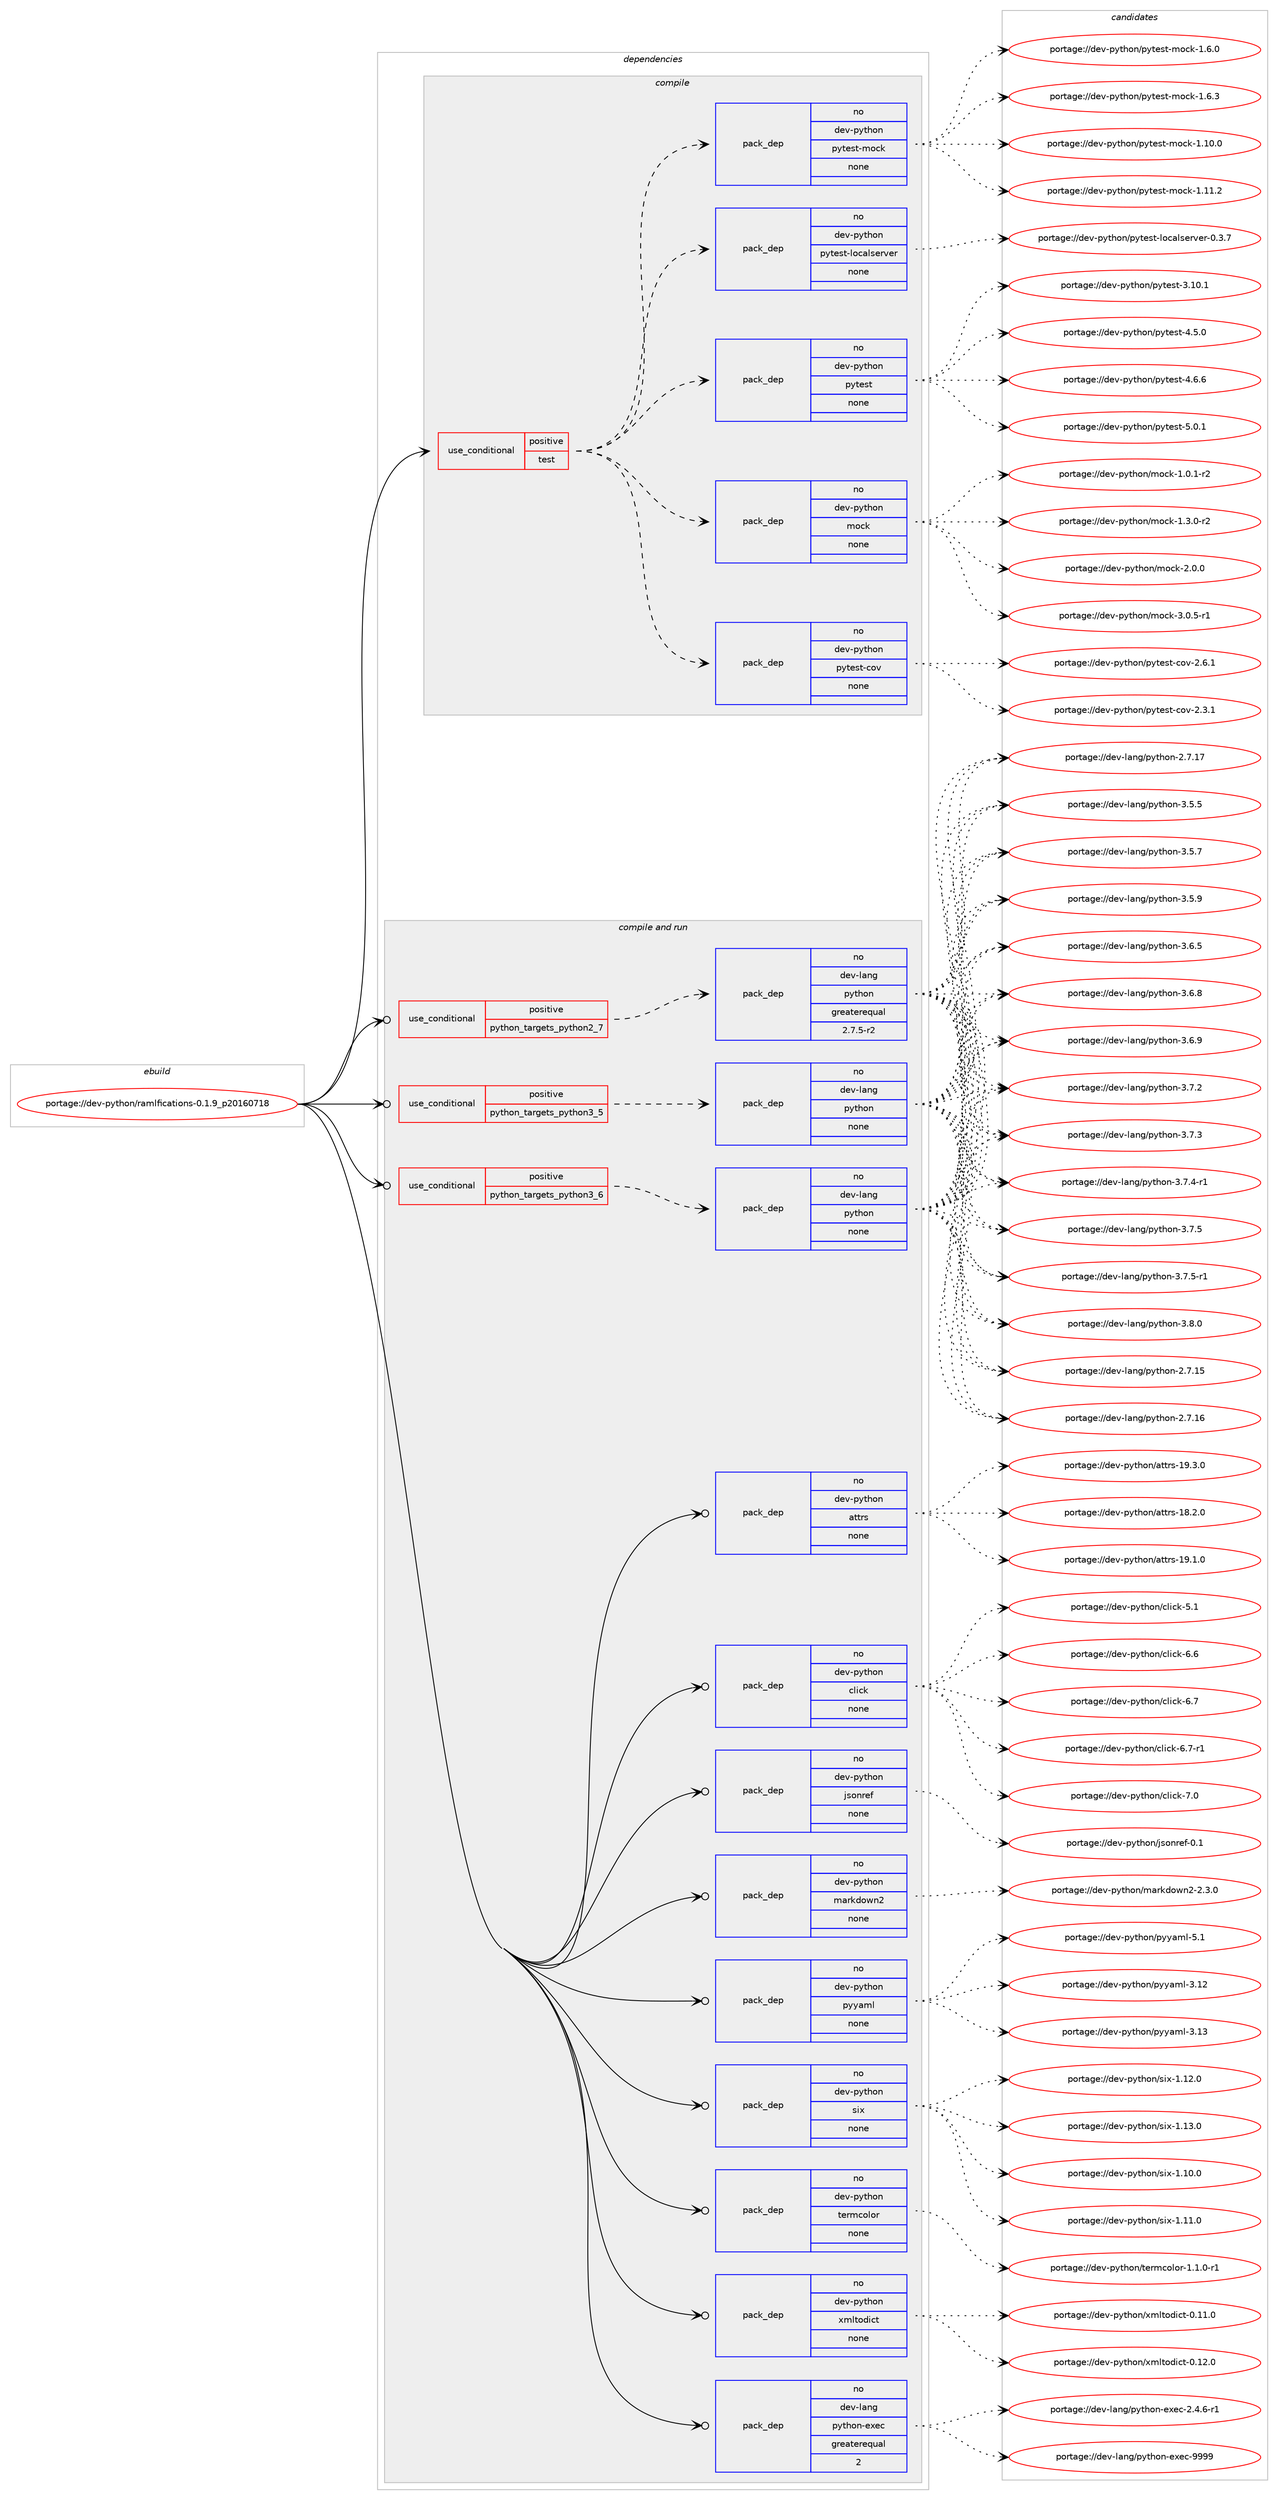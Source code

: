 digraph prolog {

# *************
# Graph options
# *************

newrank=true;
concentrate=true;
compound=true;
graph [rankdir=LR,fontname=Helvetica,fontsize=10,ranksep=1.5];#, ranksep=2.5, nodesep=0.2];
edge  [arrowhead=vee];
node  [fontname=Helvetica,fontsize=10];

# **********
# The ebuild
# **********

subgraph cluster_leftcol {
color=gray;
rank=same;
label=<<i>ebuild</i>>;
id [label="portage://dev-python/ramlfications-0.1.9_p20160718", color=red, width=4, href="../dev-python/ramlfications-0.1.9_p20160718.svg"];
}

# ****************
# The dependencies
# ****************

subgraph cluster_midcol {
color=gray;
label=<<i>dependencies</i>>;
subgraph cluster_compile {
fillcolor="#eeeeee";
style=filled;
label=<<i>compile</i>>;
subgraph cond37703 {
dependency169515 [label=<<TABLE BORDER="0" CELLBORDER="1" CELLSPACING="0" CELLPADDING="4"><TR><TD ROWSPAN="3" CELLPADDING="10">use_conditional</TD></TR><TR><TD>positive</TD></TR><TR><TD>test</TD></TR></TABLE>>, shape=none, color=red];
subgraph pack128412 {
dependency169516 [label=<<TABLE BORDER="0" CELLBORDER="1" CELLSPACING="0" CELLPADDING="4" WIDTH="220"><TR><TD ROWSPAN="6" CELLPADDING="30">pack_dep</TD></TR><TR><TD WIDTH="110">no</TD></TR><TR><TD>dev-python</TD></TR><TR><TD>mock</TD></TR><TR><TD>none</TD></TR><TR><TD></TD></TR></TABLE>>, shape=none, color=blue];
}
dependency169515:e -> dependency169516:w [weight=20,style="dashed",arrowhead="vee"];
subgraph pack128413 {
dependency169517 [label=<<TABLE BORDER="0" CELLBORDER="1" CELLSPACING="0" CELLPADDING="4" WIDTH="220"><TR><TD ROWSPAN="6" CELLPADDING="30">pack_dep</TD></TR><TR><TD WIDTH="110">no</TD></TR><TR><TD>dev-python</TD></TR><TR><TD>pytest</TD></TR><TR><TD>none</TD></TR><TR><TD></TD></TR></TABLE>>, shape=none, color=blue];
}
dependency169515:e -> dependency169517:w [weight=20,style="dashed",arrowhead="vee"];
subgraph pack128414 {
dependency169518 [label=<<TABLE BORDER="0" CELLBORDER="1" CELLSPACING="0" CELLPADDING="4" WIDTH="220"><TR><TD ROWSPAN="6" CELLPADDING="30">pack_dep</TD></TR><TR><TD WIDTH="110">no</TD></TR><TR><TD>dev-python</TD></TR><TR><TD>pytest-localserver</TD></TR><TR><TD>none</TD></TR><TR><TD></TD></TR></TABLE>>, shape=none, color=blue];
}
dependency169515:e -> dependency169518:w [weight=20,style="dashed",arrowhead="vee"];
subgraph pack128415 {
dependency169519 [label=<<TABLE BORDER="0" CELLBORDER="1" CELLSPACING="0" CELLPADDING="4" WIDTH="220"><TR><TD ROWSPAN="6" CELLPADDING="30">pack_dep</TD></TR><TR><TD WIDTH="110">no</TD></TR><TR><TD>dev-python</TD></TR><TR><TD>pytest-mock</TD></TR><TR><TD>none</TD></TR><TR><TD></TD></TR></TABLE>>, shape=none, color=blue];
}
dependency169515:e -> dependency169519:w [weight=20,style="dashed",arrowhead="vee"];
subgraph pack128416 {
dependency169520 [label=<<TABLE BORDER="0" CELLBORDER="1" CELLSPACING="0" CELLPADDING="4" WIDTH="220"><TR><TD ROWSPAN="6" CELLPADDING="30">pack_dep</TD></TR><TR><TD WIDTH="110">no</TD></TR><TR><TD>dev-python</TD></TR><TR><TD>pytest-cov</TD></TR><TR><TD>none</TD></TR><TR><TD></TD></TR></TABLE>>, shape=none, color=blue];
}
dependency169515:e -> dependency169520:w [weight=20,style="dashed",arrowhead="vee"];
}
id:e -> dependency169515:w [weight=20,style="solid",arrowhead="vee"];
}
subgraph cluster_compileandrun {
fillcolor="#eeeeee";
style=filled;
label=<<i>compile and run</i>>;
subgraph cond37704 {
dependency169521 [label=<<TABLE BORDER="0" CELLBORDER="1" CELLSPACING="0" CELLPADDING="4"><TR><TD ROWSPAN="3" CELLPADDING="10">use_conditional</TD></TR><TR><TD>positive</TD></TR><TR><TD>python_targets_python2_7</TD></TR></TABLE>>, shape=none, color=red];
subgraph pack128417 {
dependency169522 [label=<<TABLE BORDER="0" CELLBORDER="1" CELLSPACING="0" CELLPADDING="4" WIDTH="220"><TR><TD ROWSPAN="6" CELLPADDING="30">pack_dep</TD></TR><TR><TD WIDTH="110">no</TD></TR><TR><TD>dev-lang</TD></TR><TR><TD>python</TD></TR><TR><TD>greaterequal</TD></TR><TR><TD>2.7.5-r2</TD></TR></TABLE>>, shape=none, color=blue];
}
dependency169521:e -> dependency169522:w [weight=20,style="dashed",arrowhead="vee"];
}
id:e -> dependency169521:w [weight=20,style="solid",arrowhead="odotvee"];
subgraph cond37705 {
dependency169523 [label=<<TABLE BORDER="0" CELLBORDER="1" CELLSPACING="0" CELLPADDING="4"><TR><TD ROWSPAN="3" CELLPADDING="10">use_conditional</TD></TR><TR><TD>positive</TD></TR><TR><TD>python_targets_python3_5</TD></TR></TABLE>>, shape=none, color=red];
subgraph pack128418 {
dependency169524 [label=<<TABLE BORDER="0" CELLBORDER="1" CELLSPACING="0" CELLPADDING="4" WIDTH="220"><TR><TD ROWSPAN="6" CELLPADDING="30">pack_dep</TD></TR><TR><TD WIDTH="110">no</TD></TR><TR><TD>dev-lang</TD></TR><TR><TD>python</TD></TR><TR><TD>none</TD></TR><TR><TD></TD></TR></TABLE>>, shape=none, color=blue];
}
dependency169523:e -> dependency169524:w [weight=20,style="dashed",arrowhead="vee"];
}
id:e -> dependency169523:w [weight=20,style="solid",arrowhead="odotvee"];
subgraph cond37706 {
dependency169525 [label=<<TABLE BORDER="0" CELLBORDER="1" CELLSPACING="0" CELLPADDING="4"><TR><TD ROWSPAN="3" CELLPADDING="10">use_conditional</TD></TR><TR><TD>positive</TD></TR><TR><TD>python_targets_python3_6</TD></TR></TABLE>>, shape=none, color=red];
subgraph pack128419 {
dependency169526 [label=<<TABLE BORDER="0" CELLBORDER="1" CELLSPACING="0" CELLPADDING="4" WIDTH="220"><TR><TD ROWSPAN="6" CELLPADDING="30">pack_dep</TD></TR><TR><TD WIDTH="110">no</TD></TR><TR><TD>dev-lang</TD></TR><TR><TD>python</TD></TR><TR><TD>none</TD></TR><TR><TD></TD></TR></TABLE>>, shape=none, color=blue];
}
dependency169525:e -> dependency169526:w [weight=20,style="dashed",arrowhead="vee"];
}
id:e -> dependency169525:w [weight=20,style="solid",arrowhead="odotvee"];
subgraph pack128420 {
dependency169527 [label=<<TABLE BORDER="0" CELLBORDER="1" CELLSPACING="0" CELLPADDING="4" WIDTH="220"><TR><TD ROWSPAN="6" CELLPADDING="30">pack_dep</TD></TR><TR><TD WIDTH="110">no</TD></TR><TR><TD>dev-lang</TD></TR><TR><TD>python-exec</TD></TR><TR><TD>greaterequal</TD></TR><TR><TD>2</TD></TR></TABLE>>, shape=none, color=blue];
}
id:e -> dependency169527:w [weight=20,style="solid",arrowhead="odotvee"];
subgraph pack128421 {
dependency169528 [label=<<TABLE BORDER="0" CELLBORDER="1" CELLSPACING="0" CELLPADDING="4" WIDTH="220"><TR><TD ROWSPAN="6" CELLPADDING="30">pack_dep</TD></TR><TR><TD WIDTH="110">no</TD></TR><TR><TD>dev-python</TD></TR><TR><TD>attrs</TD></TR><TR><TD>none</TD></TR><TR><TD></TD></TR></TABLE>>, shape=none, color=blue];
}
id:e -> dependency169528:w [weight=20,style="solid",arrowhead="odotvee"];
subgraph pack128422 {
dependency169529 [label=<<TABLE BORDER="0" CELLBORDER="1" CELLSPACING="0" CELLPADDING="4" WIDTH="220"><TR><TD ROWSPAN="6" CELLPADDING="30">pack_dep</TD></TR><TR><TD WIDTH="110">no</TD></TR><TR><TD>dev-python</TD></TR><TR><TD>click</TD></TR><TR><TD>none</TD></TR><TR><TD></TD></TR></TABLE>>, shape=none, color=blue];
}
id:e -> dependency169529:w [weight=20,style="solid",arrowhead="odotvee"];
subgraph pack128423 {
dependency169530 [label=<<TABLE BORDER="0" CELLBORDER="1" CELLSPACING="0" CELLPADDING="4" WIDTH="220"><TR><TD ROWSPAN="6" CELLPADDING="30">pack_dep</TD></TR><TR><TD WIDTH="110">no</TD></TR><TR><TD>dev-python</TD></TR><TR><TD>jsonref</TD></TR><TR><TD>none</TD></TR><TR><TD></TD></TR></TABLE>>, shape=none, color=blue];
}
id:e -> dependency169530:w [weight=20,style="solid",arrowhead="odotvee"];
subgraph pack128424 {
dependency169531 [label=<<TABLE BORDER="0" CELLBORDER="1" CELLSPACING="0" CELLPADDING="4" WIDTH="220"><TR><TD ROWSPAN="6" CELLPADDING="30">pack_dep</TD></TR><TR><TD WIDTH="110">no</TD></TR><TR><TD>dev-python</TD></TR><TR><TD>markdown2</TD></TR><TR><TD>none</TD></TR><TR><TD></TD></TR></TABLE>>, shape=none, color=blue];
}
id:e -> dependency169531:w [weight=20,style="solid",arrowhead="odotvee"];
subgraph pack128425 {
dependency169532 [label=<<TABLE BORDER="0" CELLBORDER="1" CELLSPACING="0" CELLPADDING="4" WIDTH="220"><TR><TD ROWSPAN="6" CELLPADDING="30">pack_dep</TD></TR><TR><TD WIDTH="110">no</TD></TR><TR><TD>dev-python</TD></TR><TR><TD>pyyaml</TD></TR><TR><TD>none</TD></TR><TR><TD></TD></TR></TABLE>>, shape=none, color=blue];
}
id:e -> dependency169532:w [weight=20,style="solid",arrowhead="odotvee"];
subgraph pack128426 {
dependency169533 [label=<<TABLE BORDER="0" CELLBORDER="1" CELLSPACING="0" CELLPADDING="4" WIDTH="220"><TR><TD ROWSPAN="6" CELLPADDING="30">pack_dep</TD></TR><TR><TD WIDTH="110">no</TD></TR><TR><TD>dev-python</TD></TR><TR><TD>six</TD></TR><TR><TD>none</TD></TR><TR><TD></TD></TR></TABLE>>, shape=none, color=blue];
}
id:e -> dependency169533:w [weight=20,style="solid",arrowhead="odotvee"];
subgraph pack128427 {
dependency169534 [label=<<TABLE BORDER="0" CELLBORDER="1" CELLSPACING="0" CELLPADDING="4" WIDTH="220"><TR><TD ROWSPAN="6" CELLPADDING="30">pack_dep</TD></TR><TR><TD WIDTH="110">no</TD></TR><TR><TD>dev-python</TD></TR><TR><TD>termcolor</TD></TR><TR><TD>none</TD></TR><TR><TD></TD></TR></TABLE>>, shape=none, color=blue];
}
id:e -> dependency169534:w [weight=20,style="solid",arrowhead="odotvee"];
subgraph pack128428 {
dependency169535 [label=<<TABLE BORDER="0" CELLBORDER="1" CELLSPACING="0" CELLPADDING="4" WIDTH="220"><TR><TD ROWSPAN="6" CELLPADDING="30">pack_dep</TD></TR><TR><TD WIDTH="110">no</TD></TR><TR><TD>dev-python</TD></TR><TR><TD>xmltodict</TD></TR><TR><TD>none</TD></TR><TR><TD></TD></TR></TABLE>>, shape=none, color=blue];
}
id:e -> dependency169535:w [weight=20,style="solid",arrowhead="odotvee"];
}
subgraph cluster_run {
fillcolor="#eeeeee";
style=filled;
label=<<i>run</i>>;
}
}

# **************
# The candidates
# **************

subgraph cluster_choices {
rank=same;
color=gray;
label=<<i>candidates</i>>;

subgraph choice128412 {
color=black;
nodesep=1;
choiceportage1001011184511212111610411111047109111991074549464846494511450 [label="portage://dev-python/mock-1.0.1-r2", color=red, width=4,href="../dev-python/mock-1.0.1-r2.svg"];
choiceportage1001011184511212111610411111047109111991074549465146484511450 [label="portage://dev-python/mock-1.3.0-r2", color=red, width=4,href="../dev-python/mock-1.3.0-r2.svg"];
choiceportage100101118451121211161041111104710911199107455046484648 [label="portage://dev-python/mock-2.0.0", color=red, width=4,href="../dev-python/mock-2.0.0.svg"];
choiceportage1001011184511212111610411111047109111991074551464846534511449 [label="portage://dev-python/mock-3.0.5-r1", color=red, width=4,href="../dev-python/mock-3.0.5-r1.svg"];
dependency169516:e -> choiceportage1001011184511212111610411111047109111991074549464846494511450:w [style=dotted,weight="100"];
dependency169516:e -> choiceportage1001011184511212111610411111047109111991074549465146484511450:w [style=dotted,weight="100"];
dependency169516:e -> choiceportage100101118451121211161041111104710911199107455046484648:w [style=dotted,weight="100"];
dependency169516:e -> choiceportage1001011184511212111610411111047109111991074551464846534511449:w [style=dotted,weight="100"];
}
subgraph choice128413 {
color=black;
nodesep=1;
choiceportage100101118451121211161041111104711212111610111511645514649484649 [label="portage://dev-python/pytest-3.10.1", color=red, width=4,href="../dev-python/pytest-3.10.1.svg"];
choiceportage1001011184511212111610411111047112121116101115116455246534648 [label="portage://dev-python/pytest-4.5.0", color=red, width=4,href="../dev-python/pytest-4.5.0.svg"];
choiceportage1001011184511212111610411111047112121116101115116455246544654 [label="portage://dev-python/pytest-4.6.6", color=red, width=4,href="../dev-python/pytest-4.6.6.svg"];
choiceportage1001011184511212111610411111047112121116101115116455346484649 [label="portage://dev-python/pytest-5.0.1", color=red, width=4,href="../dev-python/pytest-5.0.1.svg"];
dependency169517:e -> choiceportage100101118451121211161041111104711212111610111511645514649484649:w [style=dotted,weight="100"];
dependency169517:e -> choiceportage1001011184511212111610411111047112121116101115116455246534648:w [style=dotted,weight="100"];
dependency169517:e -> choiceportage1001011184511212111610411111047112121116101115116455246544654:w [style=dotted,weight="100"];
dependency169517:e -> choiceportage1001011184511212111610411111047112121116101115116455346484649:w [style=dotted,weight="100"];
}
subgraph choice128414 {
color=black;
nodesep=1;
choiceportage1001011184511212111610411111047112121116101115116451081119997108115101114118101114454846514655 [label="portage://dev-python/pytest-localserver-0.3.7", color=red, width=4,href="../dev-python/pytest-localserver-0.3.7.svg"];
dependency169518:e -> choiceportage1001011184511212111610411111047112121116101115116451081119997108115101114118101114454846514655:w [style=dotted,weight="100"];
}
subgraph choice128415 {
color=black;
nodesep=1;
choiceportage1001011184511212111610411111047112121116101115116451091119910745494649484648 [label="portage://dev-python/pytest-mock-1.10.0", color=red, width=4,href="../dev-python/pytest-mock-1.10.0.svg"];
choiceportage1001011184511212111610411111047112121116101115116451091119910745494649494650 [label="portage://dev-python/pytest-mock-1.11.2", color=red, width=4,href="../dev-python/pytest-mock-1.11.2.svg"];
choiceportage10010111845112121116104111110471121211161011151164510911199107454946544648 [label="portage://dev-python/pytest-mock-1.6.0", color=red, width=4,href="../dev-python/pytest-mock-1.6.0.svg"];
choiceportage10010111845112121116104111110471121211161011151164510911199107454946544651 [label="portage://dev-python/pytest-mock-1.6.3", color=red, width=4,href="../dev-python/pytest-mock-1.6.3.svg"];
dependency169519:e -> choiceportage1001011184511212111610411111047112121116101115116451091119910745494649484648:w [style=dotted,weight="100"];
dependency169519:e -> choiceportage1001011184511212111610411111047112121116101115116451091119910745494649494650:w [style=dotted,weight="100"];
dependency169519:e -> choiceportage10010111845112121116104111110471121211161011151164510911199107454946544648:w [style=dotted,weight="100"];
dependency169519:e -> choiceportage10010111845112121116104111110471121211161011151164510911199107454946544651:w [style=dotted,weight="100"];
}
subgraph choice128416 {
color=black;
nodesep=1;
choiceportage10010111845112121116104111110471121211161011151164599111118455046514649 [label="portage://dev-python/pytest-cov-2.3.1", color=red, width=4,href="../dev-python/pytest-cov-2.3.1.svg"];
choiceportage10010111845112121116104111110471121211161011151164599111118455046544649 [label="portage://dev-python/pytest-cov-2.6.1", color=red, width=4,href="../dev-python/pytest-cov-2.6.1.svg"];
dependency169520:e -> choiceportage10010111845112121116104111110471121211161011151164599111118455046514649:w [style=dotted,weight="100"];
dependency169520:e -> choiceportage10010111845112121116104111110471121211161011151164599111118455046544649:w [style=dotted,weight="100"];
}
subgraph choice128417 {
color=black;
nodesep=1;
choiceportage10010111845108971101034711212111610411111045504655464953 [label="portage://dev-lang/python-2.7.15", color=red, width=4,href="../dev-lang/python-2.7.15.svg"];
choiceportage10010111845108971101034711212111610411111045504655464954 [label="portage://dev-lang/python-2.7.16", color=red, width=4,href="../dev-lang/python-2.7.16.svg"];
choiceportage10010111845108971101034711212111610411111045504655464955 [label="portage://dev-lang/python-2.7.17", color=red, width=4,href="../dev-lang/python-2.7.17.svg"];
choiceportage100101118451089711010347112121116104111110455146534653 [label="portage://dev-lang/python-3.5.5", color=red, width=4,href="../dev-lang/python-3.5.5.svg"];
choiceportage100101118451089711010347112121116104111110455146534655 [label="portage://dev-lang/python-3.5.7", color=red, width=4,href="../dev-lang/python-3.5.7.svg"];
choiceportage100101118451089711010347112121116104111110455146534657 [label="portage://dev-lang/python-3.5.9", color=red, width=4,href="../dev-lang/python-3.5.9.svg"];
choiceportage100101118451089711010347112121116104111110455146544653 [label="portage://dev-lang/python-3.6.5", color=red, width=4,href="../dev-lang/python-3.6.5.svg"];
choiceportage100101118451089711010347112121116104111110455146544656 [label="portage://dev-lang/python-3.6.8", color=red, width=4,href="../dev-lang/python-3.6.8.svg"];
choiceportage100101118451089711010347112121116104111110455146544657 [label="portage://dev-lang/python-3.6.9", color=red, width=4,href="../dev-lang/python-3.6.9.svg"];
choiceportage100101118451089711010347112121116104111110455146554650 [label="portage://dev-lang/python-3.7.2", color=red, width=4,href="../dev-lang/python-3.7.2.svg"];
choiceportage100101118451089711010347112121116104111110455146554651 [label="portage://dev-lang/python-3.7.3", color=red, width=4,href="../dev-lang/python-3.7.3.svg"];
choiceportage1001011184510897110103471121211161041111104551465546524511449 [label="portage://dev-lang/python-3.7.4-r1", color=red, width=4,href="../dev-lang/python-3.7.4-r1.svg"];
choiceportage100101118451089711010347112121116104111110455146554653 [label="portage://dev-lang/python-3.7.5", color=red, width=4,href="../dev-lang/python-3.7.5.svg"];
choiceportage1001011184510897110103471121211161041111104551465546534511449 [label="portage://dev-lang/python-3.7.5-r1", color=red, width=4,href="../dev-lang/python-3.7.5-r1.svg"];
choiceportage100101118451089711010347112121116104111110455146564648 [label="portage://dev-lang/python-3.8.0", color=red, width=4,href="../dev-lang/python-3.8.0.svg"];
dependency169522:e -> choiceportage10010111845108971101034711212111610411111045504655464953:w [style=dotted,weight="100"];
dependency169522:e -> choiceportage10010111845108971101034711212111610411111045504655464954:w [style=dotted,weight="100"];
dependency169522:e -> choiceportage10010111845108971101034711212111610411111045504655464955:w [style=dotted,weight="100"];
dependency169522:e -> choiceportage100101118451089711010347112121116104111110455146534653:w [style=dotted,weight="100"];
dependency169522:e -> choiceportage100101118451089711010347112121116104111110455146534655:w [style=dotted,weight="100"];
dependency169522:e -> choiceportage100101118451089711010347112121116104111110455146534657:w [style=dotted,weight="100"];
dependency169522:e -> choiceportage100101118451089711010347112121116104111110455146544653:w [style=dotted,weight="100"];
dependency169522:e -> choiceportage100101118451089711010347112121116104111110455146544656:w [style=dotted,weight="100"];
dependency169522:e -> choiceportage100101118451089711010347112121116104111110455146544657:w [style=dotted,weight="100"];
dependency169522:e -> choiceportage100101118451089711010347112121116104111110455146554650:w [style=dotted,weight="100"];
dependency169522:e -> choiceportage100101118451089711010347112121116104111110455146554651:w [style=dotted,weight="100"];
dependency169522:e -> choiceportage1001011184510897110103471121211161041111104551465546524511449:w [style=dotted,weight="100"];
dependency169522:e -> choiceportage100101118451089711010347112121116104111110455146554653:w [style=dotted,weight="100"];
dependency169522:e -> choiceportage1001011184510897110103471121211161041111104551465546534511449:w [style=dotted,weight="100"];
dependency169522:e -> choiceportage100101118451089711010347112121116104111110455146564648:w [style=dotted,weight="100"];
}
subgraph choice128418 {
color=black;
nodesep=1;
choiceportage10010111845108971101034711212111610411111045504655464953 [label="portage://dev-lang/python-2.7.15", color=red, width=4,href="../dev-lang/python-2.7.15.svg"];
choiceportage10010111845108971101034711212111610411111045504655464954 [label="portage://dev-lang/python-2.7.16", color=red, width=4,href="../dev-lang/python-2.7.16.svg"];
choiceportage10010111845108971101034711212111610411111045504655464955 [label="portage://dev-lang/python-2.7.17", color=red, width=4,href="../dev-lang/python-2.7.17.svg"];
choiceportage100101118451089711010347112121116104111110455146534653 [label="portage://dev-lang/python-3.5.5", color=red, width=4,href="../dev-lang/python-3.5.5.svg"];
choiceportage100101118451089711010347112121116104111110455146534655 [label="portage://dev-lang/python-3.5.7", color=red, width=4,href="../dev-lang/python-3.5.7.svg"];
choiceportage100101118451089711010347112121116104111110455146534657 [label="portage://dev-lang/python-3.5.9", color=red, width=4,href="../dev-lang/python-3.5.9.svg"];
choiceportage100101118451089711010347112121116104111110455146544653 [label="portage://dev-lang/python-3.6.5", color=red, width=4,href="../dev-lang/python-3.6.5.svg"];
choiceportage100101118451089711010347112121116104111110455146544656 [label="portage://dev-lang/python-3.6.8", color=red, width=4,href="../dev-lang/python-3.6.8.svg"];
choiceportage100101118451089711010347112121116104111110455146544657 [label="portage://dev-lang/python-3.6.9", color=red, width=4,href="../dev-lang/python-3.6.9.svg"];
choiceportage100101118451089711010347112121116104111110455146554650 [label="portage://dev-lang/python-3.7.2", color=red, width=4,href="../dev-lang/python-3.7.2.svg"];
choiceportage100101118451089711010347112121116104111110455146554651 [label="portage://dev-lang/python-3.7.3", color=red, width=4,href="../dev-lang/python-3.7.3.svg"];
choiceportage1001011184510897110103471121211161041111104551465546524511449 [label="portage://dev-lang/python-3.7.4-r1", color=red, width=4,href="../dev-lang/python-3.7.4-r1.svg"];
choiceportage100101118451089711010347112121116104111110455146554653 [label="portage://dev-lang/python-3.7.5", color=red, width=4,href="../dev-lang/python-3.7.5.svg"];
choiceportage1001011184510897110103471121211161041111104551465546534511449 [label="portage://dev-lang/python-3.7.5-r1", color=red, width=4,href="../dev-lang/python-3.7.5-r1.svg"];
choiceportage100101118451089711010347112121116104111110455146564648 [label="portage://dev-lang/python-3.8.0", color=red, width=4,href="../dev-lang/python-3.8.0.svg"];
dependency169524:e -> choiceportage10010111845108971101034711212111610411111045504655464953:w [style=dotted,weight="100"];
dependency169524:e -> choiceportage10010111845108971101034711212111610411111045504655464954:w [style=dotted,weight="100"];
dependency169524:e -> choiceportage10010111845108971101034711212111610411111045504655464955:w [style=dotted,weight="100"];
dependency169524:e -> choiceportage100101118451089711010347112121116104111110455146534653:w [style=dotted,weight="100"];
dependency169524:e -> choiceportage100101118451089711010347112121116104111110455146534655:w [style=dotted,weight="100"];
dependency169524:e -> choiceportage100101118451089711010347112121116104111110455146534657:w [style=dotted,weight="100"];
dependency169524:e -> choiceportage100101118451089711010347112121116104111110455146544653:w [style=dotted,weight="100"];
dependency169524:e -> choiceportage100101118451089711010347112121116104111110455146544656:w [style=dotted,weight="100"];
dependency169524:e -> choiceportage100101118451089711010347112121116104111110455146544657:w [style=dotted,weight="100"];
dependency169524:e -> choiceportage100101118451089711010347112121116104111110455146554650:w [style=dotted,weight="100"];
dependency169524:e -> choiceportage100101118451089711010347112121116104111110455146554651:w [style=dotted,weight="100"];
dependency169524:e -> choiceportage1001011184510897110103471121211161041111104551465546524511449:w [style=dotted,weight="100"];
dependency169524:e -> choiceportage100101118451089711010347112121116104111110455146554653:w [style=dotted,weight="100"];
dependency169524:e -> choiceportage1001011184510897110103471121211161041111104551465546534511449:w [style=dotted,weight="100"];
dependency169524:e -> choiceportage100101118451089711010347112121116104111110455146564648:w [style=dotted,weight="100"];
}
subgraph choice128419 {
color=black;
nodesep=1;
choiceportage10010111845108971101034711212111610411111045504655464953 [label="portage://dev-lang/python-2.7.15", color=red, width=4,href="../dev-lang/python-2.7.15.svg"];
choiceportage10010111845108971101034711212111610411111045504655464954 [label="portage://dev-lang/python-2.7.16", color=red, width=4,href="../dev-lang/python-2.7.16.svg"];
choiceportage10010111845108971101034711212111610411111045504655464955 [label="portage://dev-lang/python-2.7.17", color=red, width=4,href="../dev-lang/python-2.7.17.svg"];
choiceportage100101118451089711010347112121116104111110455146534653 [label="portage://dev-lang/python-3.5.5", color=red, width=4,href="../dev-lang/python-3.5.5.svg"];
choiceportage100101118451089711010347112121116104111110455146534655 [label="portage://dev-lang/python-3.5.7", color=red, width=4,href="../dev-lang/python-3.5.7.svg"];
choiceportage100101118451089711010347112121116104111110455146534657 [label="portage://dev-lang/python-3.5.9", color=red, width=4,href="../dev-lang/python-3.5.9.svg"];
choiceportage100101118451089711010347112121116104111110455146544653 [label="portage://dev-lang/python-3.6.5", color=red, width=4,href="../dev-lang/python-3.6.5.svg"];
choiceportage100101118451089711010347112121116104111110455146544656 [label="portage://dev-lang/python-3.6.8", color=red, width=4,href="../dev-lang/python-3.6.8.svg"];
choiceportage100101118451089711010347112121116104111110455146544657 [label="portage://dev-lang/python-3.6.9", color=red, width=4,href="../dev-lang/python-3.6.9.svg"];
choiceportage100101118451089711010347112121116104111110455146554650 [label="portage://dev-lang/python-3.7.2", color=red, width=4,href="../dev-lang/python-3.7.2.svg"];
choiceportage100101118451089711010347112121116104111110455146554651 [label="portage://dev-lang/python-3.7.3", color=red, width=4,href="../dev-lang/python-3.7.3.svg"];
choiceportage1001011184510897110103471121211161041111104551465546524511449 [label="portage://dev-lang/python-3.7.4-r1", color=red, width=4,href="../dev-lang/python-3.7.4-r1.svg"];
choiceportage100101118451089711010347112121116104111110455146554653 [label="portage://dev-lang/python-3.7.5", color=red, width=4,href="../dev-lang/python-3.7.5.svg"];
choiceportage1001011184510897110103471121211161041111104551465546534511449 [label="portage://dev-lang/python-3.7.5-r1", color=red, width=4,href="../dev-lang/python-3.7.5-r1.svg"];
choiceportage100101118451089711010347112121116104111110455146564648 [label="portage://dev-lang/python-3.8.0", color=red, width=4,href="../dev-lang/python-3.8.0.svg"];
dependency169526:e -> choiceportage10010111845108971101034711212111610411111045504655464953:w [style=dotted,weight="100"];
dependency169526:e -> choiceportage10010111845108971101034711212111610411111045504655464954:w [style=dotted,weight="100"];
dependency169526:e -> choiceportage10010111845108971101034711212111610411111045504655464955:w [style=dotted,weight="100"];
dependency169526:e -> choiceportage100101118451089711010347112121116104111110455146534653:w [style=dotted,weight="100"];
dependency169526:e -> choiceportage100101118451089711010347112121116104111110455146534655:w [style=dotted,weight="100"];
dependency169526:e -> choiceportage100101118451089711010347112121116104111110455146534657:w [style=dotted,weight="100"];
dependency169526:e -> choiceportage100101118451089711010347112121116104111110455146544653:w [style=dotted,weight="100"];
dependency169526:e -> choiceportage100101118451089711010347112121116104111110455146544656:w [style=dotted,weight="100"];
dependency169526:e -> choiceportage100101118451089711010347112121116104111110455146544657:w [style=dotted,weight="100"];
dependency169526:e -> choiceportage100101118451089711010347112121116104111110455146554650:w [style=dotted,weight="100"];
dependency169526:e -> choiceportage100101118451089711010347112121116104111110455146554651:w [style=dotted,weight="100"];
dependency169526:e -> choiceportage1001011184510897110103471121211161041111104551465546524511449:w [style=dotted,weight="100"];
dependency169526:e -> choiceportage100101118451089711010347112121116104111110455146554653:w [style=dotted,weight="100"];
dependency169526:e -> choiceportage1001011184510897110103471121211161041111104551465546534511449:w [style=dotted,weight="100"];
dependency169526:e -> choiceportage100101118451089711010347112121116104111110455146564648:w [style=dotted,weight="100"];
}
subgraph choice128420 {
color=black;
nodesep=1;
choiceportage10010111845108971101034711212111610411111045101120101994550465246544511449 [label="portage://dev-lang/python-exec-2.4.6-r1", color=red, width=4,href="../dev-lang/python-exec-2.4.6-r1.svg"];
choiceportage10010111845108971101034711212111610411111045101120101994557575757 [label="portage://dev-lang/python-exec-9999", color=red, width=4,href="../dev-lang/python-exec-9999.svg"];
dependency169527:e -> choiceportage10010111845108971101034711212111610411111045101120101994550465246544511449:w [style=dotted,weight="100"];
dependency169527:e -> choiceportage10010111845108971101034711212111610411111045101120101994557575757:w [style=dotted,weight="100"];
}
subgraph choice128421 {
color=black;
nodesep=1;
choiceportage10010111845112121116104111110479711611611411545495646504648 [label="portage://dev-python/attrs-18.2.0", color=red, width=4,href="../dev-python/attrs-18.2.0.svg"];
choiceportage10010111845112121116104111110479711611611411545495746494648 [label="portage://dev-python/attrs-19.1.0", color=red, width=4,href="../dev-python/attrs-19.1.0.svg"];
choiceportage10010111845112121116104111110479711611611411545495746514648 [label="portage://dev-python/attrs-19.3.0", color=red, width=4,href="../dev-python/attrs-19.3.0.svg"];
dependency169528:e -> choiceportage10010111845112121116104111110479711611611411545495646504648:w [style=dotted,weight="100"];
dependency169528:e -> choiceportage10010111845112121116104111110479711611611411545495746494648:w [style=dotted,weight="100"];
dependency169528:e -> choiceportage10010111845112121116104111110479711611611411545495746514648:w [style=dotted,weight="100"];
}
subgraph choice128422 {
color=black;
nodesep=1;
choiceportage1001011184511212111610411111047991081059910745534649 [label="portage://dev-python/click-5.1", color=red, width=4,href="../dev-python/click-5.1.svg"];
choiceportage1001011184511212111610411111047991081059910745544654 [label="portage://dev-python/click-6.6", color=red, width=4,href="../dev-python/click-6.6.svg"];
choiceportage1001011184511212111610411111047991081059910745544655 [label="portage://dev-python/click-6.7", color=red, width=4,href="../dev-python/click-6.7.svg"];
choiceportage10010111845112121116104111110479910810599107455446554511449 [label="portage://dev-python/click-6.7-r1", color=red, width=4,href="../dev-python/click-6.7-r1.svg"];
choiceportage1001011184511212111610411111047991081059910745554648 [label="portage://dev-python/click-7.0", color=red, width=4,href="../dev-python/click-7.0.svg"];
dependency169529:e -> choiceportage1001011184511212111610411111047991081059910745534649:w [style=dotted,weight="100"];
dependency169529:e -> choiceportage1001011184511212111610411111047991081059910745544654:w [style=dotted,weight="100"];
dependency169529:e -> choiceportage1001011184511212111610411111047991081059910745544655:w [style=dotted,weight="100"];
dependency169529:e -> choiceportage10010111845112121116104111110479910810599107455446554511449:w [style=dotted,weight="100"];
dependency169529:e -> choiceportage1001011184511212111610411111047991081059910745554648:w [style=dotted,weight="100"];
}
subgraph choice128423 {
color=black;
nodesep=1;
choiceportage100101118451121211161041111104710611511111011410110245484649 [label="portage://dev-python/jsonref-0.1", color=red, width=4,href="../dev-python/jsonref-0.1.svg"];
dependency169530:e -> choiceportage100101118451121211161041111104710611511111011410110245484649:w [style=dotted,weight="100"];
}
subgraph choice128424 {
color=black;
nodesep=1;
choiceportage10010111845112121116104111110471099711410710011111911050455046514648 [label="portage://dev-python/markdown2-2.3.0", color=red, width=4,href="../dev-python/markdown2-2.3.0.svg"];
dependency169531:e -> choiceportage10010111845112121116104111110471099711410710011111911050455046514648:w [style=dotted,weight="100"];
}
subgraph choice128425 {
color=black;
nodesep=1;
choiceportage1001011184511212111610411111047112121121971091084551464950 [label="portage://dev-python/pyyaml-3.12", color=red, width=4,href="../dev-python/pyyaml-3.12.svg"];
choiceportage1001011184511212111610411111047112121121971091084551464951 [label="portage://dev-python/pyyaml-3.13", color=red, width=4,href="../dev-python/pyyaml-3.13.svg"];
choiceportage10010111845112121116104111110471121211219710910845534649 [label="portage://dev-python/pyyaml-5.1", color=red, width=4,href="../dev-python/pyyaml-5.1.svg"];
dependency169532:e -> choiceportage1001011184511212111610411111047112121121971091084551464950:w [style=dotted,weight="100"];
dependency169532:e -> choiceportage1001011184511212111610411111047112121121971091084551464951:w [style=dotted,weight="100"];
dependency169532:e -> choiceportage10010111845112121116104111110471121211219710910845534649:w [style=dotted,weight="100"];
}
subgraph choice128426 {
color=black;
nodesep=1;
choiceportage100101118451121211161041111104711510512045494649484648 [label="portage://dev-python/six-1.10.0", color=red, width=4,href="../dev-python/six-1.10.0.svg"];
choiceportage100101118451121211161041111104711510512045494649494648 [label="portage://dev-python/six-1.11.0", color=red, width=4,href="../dev-python/six-1.11.0.svg"];
choiceportage100101118451121211161041111104711510512045494649504648 [label="portage://dev-python/six-1.12.0", color=red, width=4,href="../dev-python/six-1.12.0.svg"];
choiceportage100101118451121211161041111104711510512045494649514648 [label="portage://dev-python/six-1.13.0", color=red, width=4,href="../dev-python/six-1.13.0.svg"];
dependency169533:e -> choiceportage100101118451121211161041111104711510512045494649484648:w [style=dotted,weight="100"];
dependency169533:e -> choiceportage100101118451121211161041111104711510512045494649494648:w [style=dotted,weight="100"];
dependency169533:e -> choiceportage100101118451121211161041111104711510512045494649504648:w [style=dotted,weight="100"];
dependency169533:e -> choiceportage100101118451121211161041111104711510512045494649514648:w [style=dotted,weight="100"];
}
subgraph choice128427 {
color=black;
nodesep=1;
choiceportage1001011184511212111610411111047116101114109991111081111144549464946484511449 [label="portage://dev-python/termcolor-1.1.0-r1", color=red, width=4,href="../dev-python/termcolor-1.1.0-r1.svg"];
dependency169534:e -> choiceportage1001011184511212111610411111047116101114109991111081111144549464946484511449:w [style=dotted,weight="100"];
}
subgraph choice128428 {
color=black;
nodesep=1;
choiceportage10010111845112121116104111110471201091081161111001059911645484649494648 [label="portage://dev-python/xmltodict-0.11.0", color=red, width=4,href="../dev-python/xmltodict-0.11.0.svg"];
choiceportage10010111845112121116104111110471201091081161111001059911645484649504648 [label="portage://dev-python/xmltodict-0.12.0", color=red, width=4,href="../dev-python/xmltodict-0.12.0.svg"];
dependency169535:e -> choiceportage10010111845112121116104111110471201091081161111001059911645484649494648:w [style=dotted,weight="100"];
dependency169535:e -> choiceportage10010111845112121116104111110471201091081161111001059911645484649504648:w [style=dotted,weight="100"];
}
}

}
